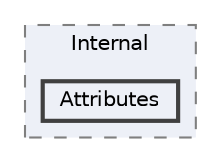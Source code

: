 digraph "C:/Users/adenf/RiderProjects/Openlabs.Mgcxm/Openlabs.Mgcxm/Internal/Attributes"
{
 // LATEX_PDF_SIZE
  bgcolor="transparent";
  edge [fontname=Helvetica,fontsize=10,labelfontname=Helvetica,labelfontsize=10];
  node [fontname=Helvetica,fontsize=10,shape=box,height=0.2,width=0.4];
  compound=true
  subgraph clusterdir_f22ae0d9455bb861291c1d66a7ec8128 {
    graph [ bgcolor="#edf0f7", pencolor="grey50", label="Internal", fontname=Helvetica,fontsize=10 style="filled,dashed", URL="dir_f22ae0d9455bb861291c1d66a7ec8128.html",tooltip=""]
  dir_bb4044ef1d3f6d925acaffad10a3521a [label="Attributes", fillcolor="#edf0f7", color="grey25", style="filled,bold", URL="dir_bb4044ef1d3f6d925acaffad10a3521a.html",tooltip=""];
  }
}
